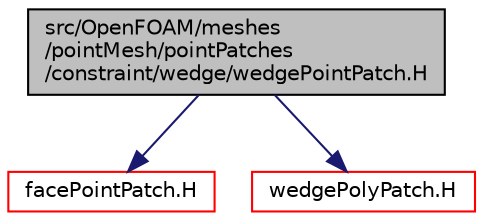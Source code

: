 digraph "src/OpenFOAM/meshes/pointMesh/pointPatches/constraint/wedge/wedgePointPatch.H"
{
  bgcolor="transparent";
  edge [fontname="Helvetica",fontsize="10",labelfontname="Helvetica",labelfontsize="10"];
  node [fontname="Helvetica",fontsize="10",shape=record];
  Node0 [label="src/OpenFOAM/meshes\l/pointMesh/pointPatches\l/constraint/wedge/wedgePointPatch.H",height=0.2,width=0.4,color="black", fillcolor="grey75", style="filled", fontcolor="black"];
  Node0 -> Node1 [color="midnightblue",fontsize="10",style="solid",fontname="Helvetica"];
  Node1 [label="facePointPatch.H",height=0.2,width=0.4,color="red",URL="$a12263.html"];
  Node0 -> Node168 [color="midnightblue",fontsize="10",style="solid",fontname="Helvetica"];
  Node168 [label="wedgePolyPatch.H",height=0.2,width=0.4,color="red",URL="$a12509.html"];
}
